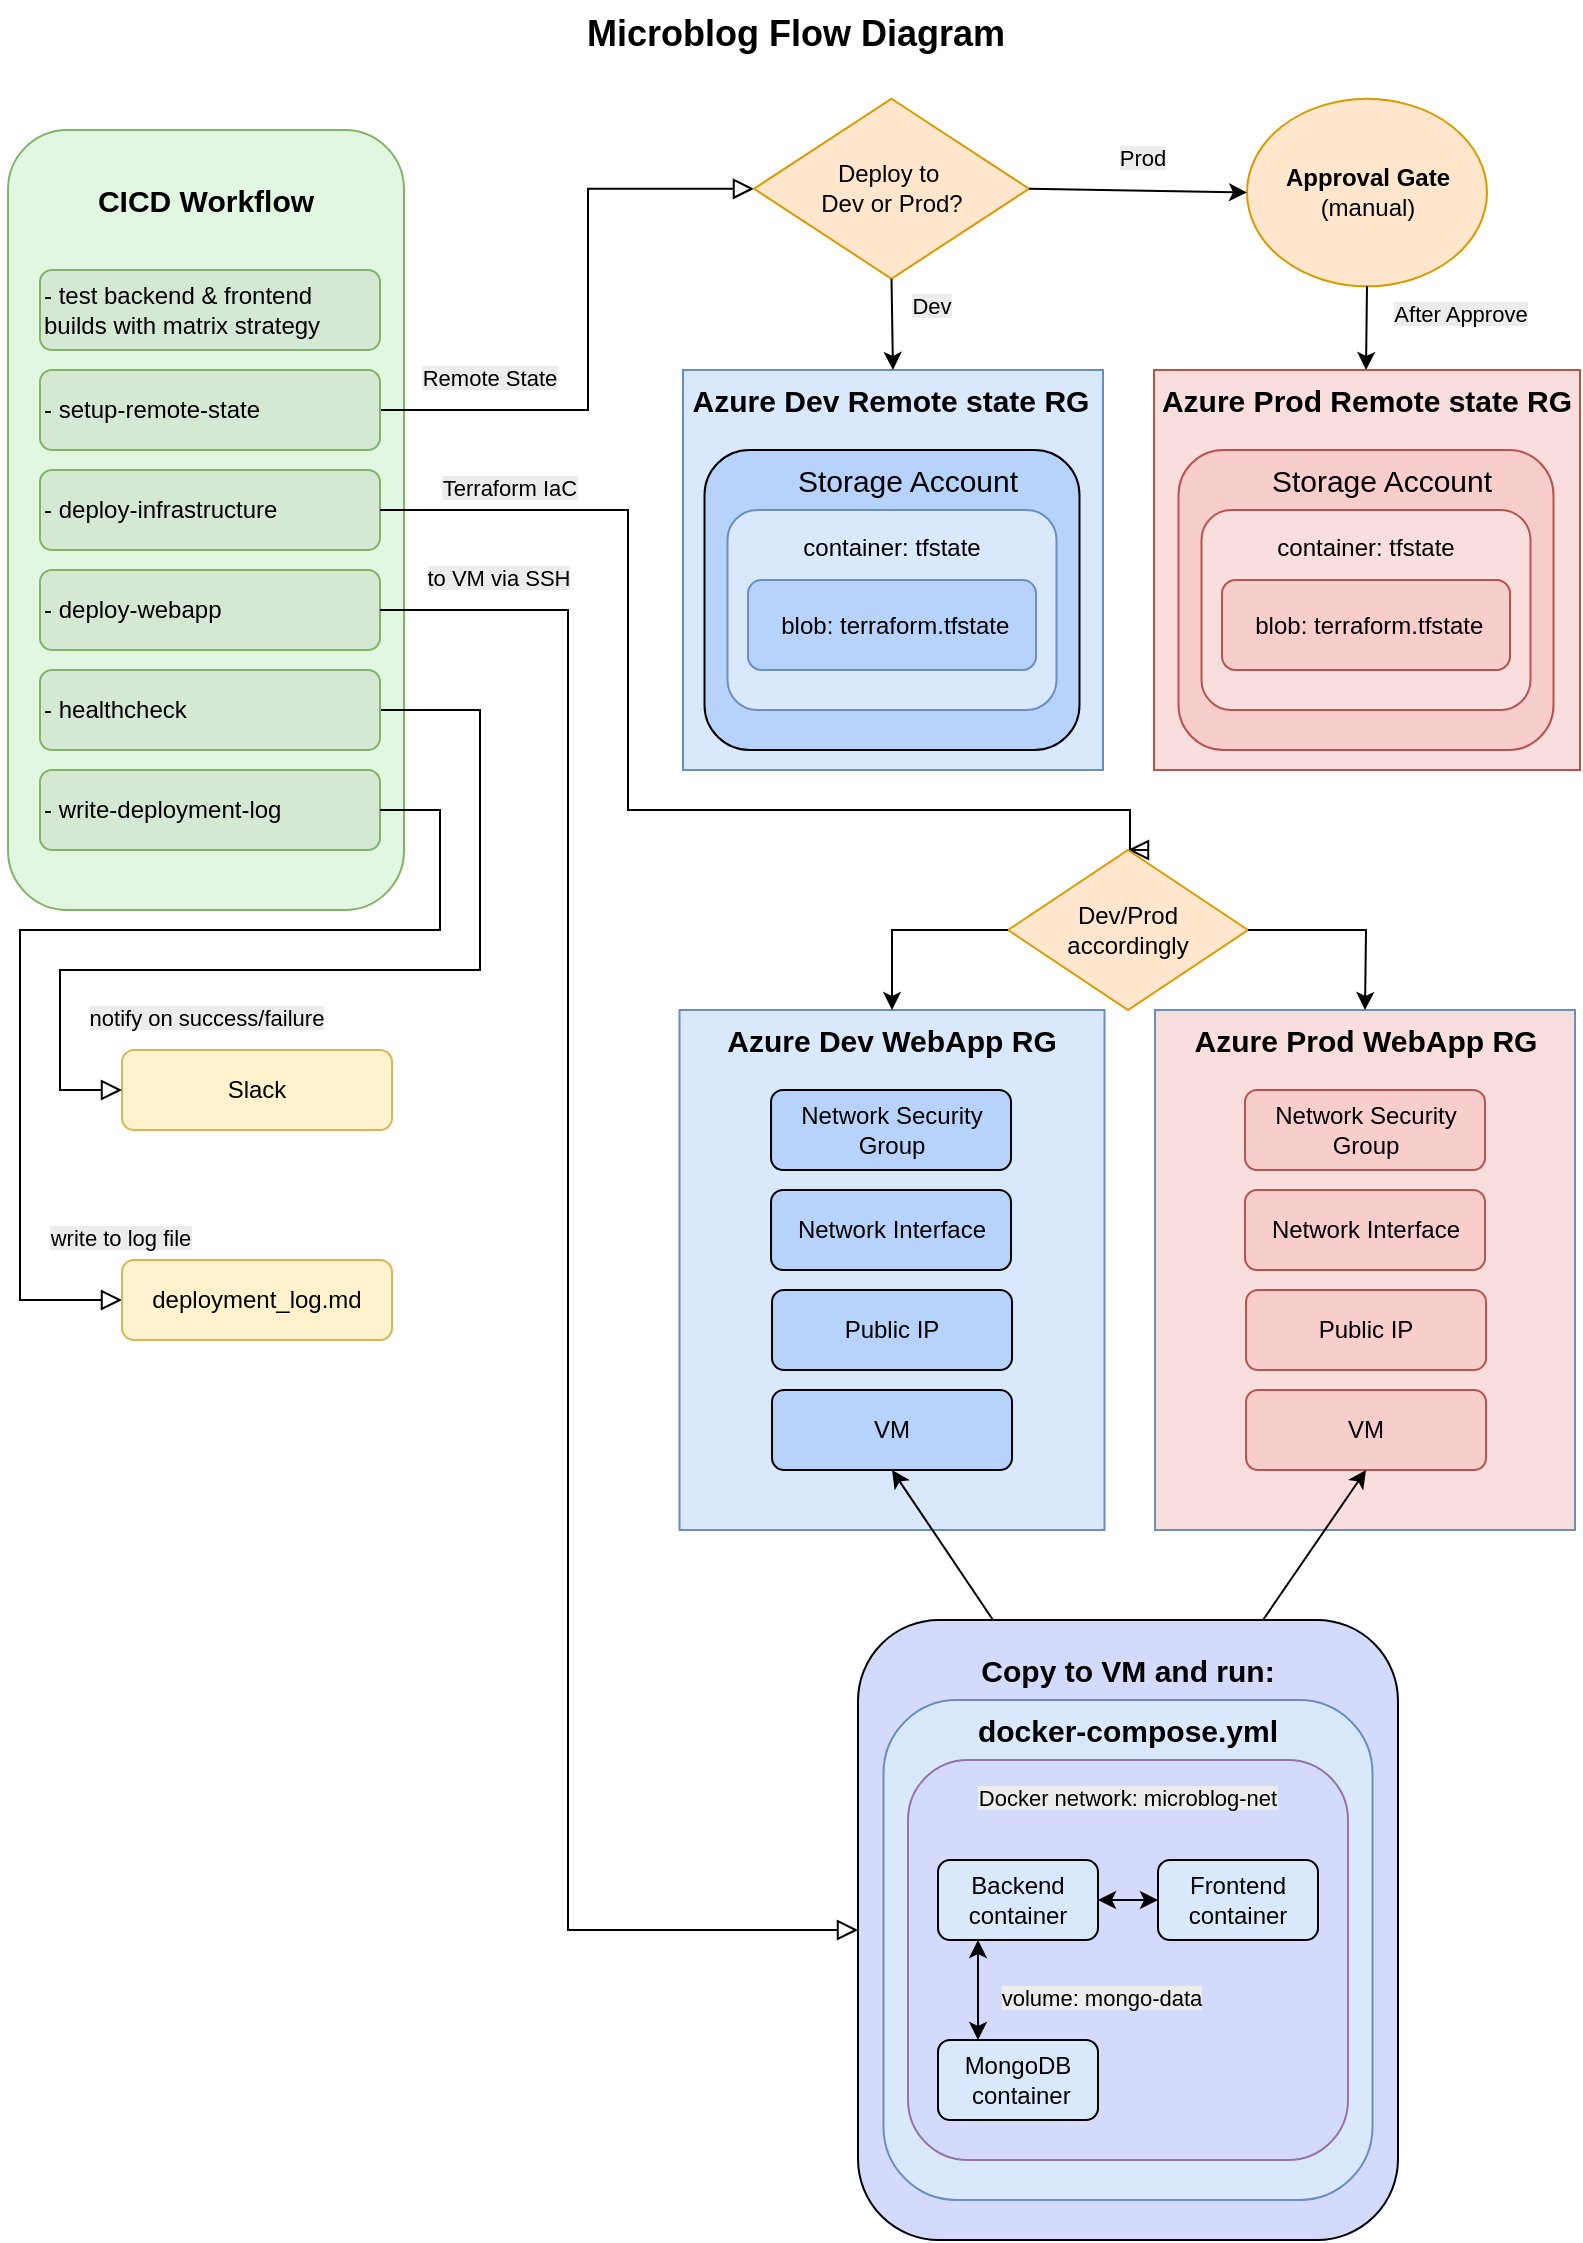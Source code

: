 <mxfile version="27.1.3">
  <diagram id="C5RBs43oDa-KdzZeNtuy" name="Page-1">
    <mxGraphModel dx="1123" dy="938" grid="1" gridSize="10" guides="1" tooltips="1" connect="1" arrows="1" fold="1" page="1" pageScale="1" pageWidth="827" pageHeight="1169" math="0" shadow="0">
      <root>
        <mxCell id="WIyWlLk6GJQsqaUBKTNV-0" />
        <mxCell id="WIyWlLk6GJQsqaUBKTNV-1" parent="WIyWlLk6GJQsqaUBKTNV-0" />
        <mxCell id="uGeiwuw3no8aLC1BFObc-26" value="" style="rounded=0;whiteSpace=wrap;html=1;fillColor=#dae8fc;strokeColor=#6c8ebf;" vertex="1" parent="WIyWlLk6GJQsqaUBKTNV-1">
          <mxGeometry x="355.76" y="525" width="212.5" height="260" as="geometry" />
        </mxCell>
        <mxCell id="uGeiwuw3no8aLC1BFObc-50" value="" style="rounded=1;whiteSpace=wrap;html=1;fillColor=#D3DAFC;strokeColor=#000000;" vertex="1" parent="WIyWlLk6GJQsqaUBKTNV-1">
          <mxGeometry x="445" y="830" width="270" height="310" as="geometry" />
        </mxCell>
        <mxCell id="uGeiwuw3no8aLC1BFObc-52" value="" style="rounded=1;whiteSpace=wrap;html=1;fillColor=#dae8fc;strokeColor=#6c8ebf;" vertex="1" parent="WIyWlLk6GJQsqaUBKTNV-1">
          <mxGeometry x="457.75" y="870" width="244.5" height="250" as="geometry" />
        </mxCell>
        <mxCell id="uGeiwuw3no8aLC1BFObc-54" value="" style="rounded=1;whiteSpace=wrap;html=1;fillColor=#D3DAFC;strokeColor=#9673a6;" vertex="1" parent="WIyWlLk6GJQsqaUBKTNV-1">
          <mxGeometry x="470" y="900" width="220" height="200" as="geometry" />
        </mxCell>
        <mxCell id="uGeiwuw3no8aLC1BFObc-2" value="" style="rounded=1;whiteSpace=wrap;html=1;fontSize=12;glass=0;strokeWidth=1;shadow=0;fillColor=#E2F7E1;strokeColor=#82b366;" vertex="1" parent="WIyWlLk6GJQsqaUBKTNV-1">
          <mxGeometry x="20" y="85" width="198" height="390" as="geometry" />
        </mxCell>
        <mxCell id="uGeiwuw3no8aLC1BFObc-14" value="" style="rounded=0;whiteSpace=wrap;html=1;fillColor=#dae8fc;strokeColor=#6c8ebf;" vertex="1" parent="WIyWlLk6GJQsqaUBKTNV-1">
          <mxGeometry x="357.5" y="205" width="210" height="200" as="geometry" />
        </mxCell>
        <mxCell id="uGeiwuw3no8aLC1BFObc-4" value="Slack" style="rounded=1;whiteSpace=wrap;html=1;fontSize=12;glass=0;strokeWidth=1;shadow=0;fillColor=#fff2cc;strokeColor=#d6b656;" vertex="1" parent="WIyWlLk6GJQsqaUBKTNV-1">
          <mxGeometry x="77" y="545" width="135" height="40" as="geometry" />
        </mxCell>
        <mxCell id="uGeiwuw3no8aLC1BFObc-6" value="" style="rounded=0;html=1;jettySize=auto;orthogonalLoop=1;fontSize=11;endArrow=block;endFill=0;endSize=8;strokeWidth=1;shadow=0;labelBackgroundColor=none;edgeStyle=orthogonalEdgeStyle;entryX=0;entryY=0.5;entryDx=0;entryDy=0;exitX=1;exitY=0.5;exitDx=0;exitDy=0;" edge="1" parent="WIyWlLk6GJQsqaUBKTNV-1" source="uGeiwuw3no8aLC1BFObc-21" target="uGeiwuw3no8aLC1BFObc-4">
          <mxGeometry relative="1" as="geometry">
            <mxPoint x="58.65" y="494.04" as="sourcePoint" />
            <mxPoint x="59" y="550" as="targetPoint" />
            <Array as="points">
              <mxPoint x="256" y="375" />
              <mxPoint x="256" y="505" />
              <mxPoint x="46" y="505" />
              <mxPoint x="46" y="565" />
            </Array>
          </mxGeometry>
        </mxCell>
        <mxCell id="uGeiwuw3no8aLC1BFObc-7" value="&lt;span style=&quot;color: rgb(0, 0, 0); font-family: Helvetica; font-size: 11px; font-style: normal; font-variant-ligatures: normal; font-variant-caps: normal; font-weight: 400; letter-spacing: normal; orphans: 2; text-indent: 0px; text-transform: none; widows: 2; word-spacing: 0px; -webkit-text-stroke-width: 0px; white-space: nowrap; background-color: rgb(236, 236, 236); text-decoration-thickness: initial; text-decoration-style: initial; text-decoration-color: initial; float: none; display: inline !important;&quot;&gt;notify on success/failure&lt;/span&gt;" style="text;whiteSpace=wrap;html=1;align=center;" vertex="1" parent="WIyWlLk6GJQsqaUBKTNV-1">
          <mxGeometry x="46.5" y="515" width="145" height="30" as="geometry" />
        </mxCell>
        <mxCell id="uGeiwuw3no8aLC1BFObc-11" value="" style="rounded=0;html=1;jettySize=auto;orthogonalLoop=1;fontSize=11;endArrow=block;endFill=0;endSize=8;strokeWidth=1;shadow=0;labelBackgroundColor=none;edgeStyle=orthogonalEdgeStyle;exitX=1;exitY=0.5;exitDx=0;exitDy=0;entryX=0;entryY=0.5;entryDx=0;entryDy=0;" edge="1" parent="WIyWlLk6GJQsqaUBKTNV-1" source="uGeiwuw3no8aLC1BFObc-19" target="uGeiwuw3no8aLC1BFObc-76">
          <mxGeometry relative="1" as="geometry">
            <mxPoint x="214" y="165" as="sourcePoint" />
            <mxPoint x="350" y="175" as="targetPoint" />
            <Array as="points">
              <mxPoint x="310" y="225" />
              <mxPoint x="310" y="114" />
            </Array>
          </mxGeometry>
        </mxCell>
        <mxCell id="uGeiwuw3no8aLC1BFObc-13" value="&lt;b style=&quot;color: light-dark(rgb(0, 0, 0), rgb(255, 255, 255)); background-color: transparent;&quot;&gt;&lt;font style=&quot;font-size: 15px;&quot;&gt;Azure Dev Remote state RG&lt;/font&gt;&lt;/b&gt;" style="text;whiteSpace=wrap;html=1;align=center;fontStyle=1" vertex="1" parent="WIyWlLk6GJQsqaUBKTNV-1">
          <mxGeometry x="357" y="205" width="209" height="30" as="geometry" />
        </mxCell>
        <mxCell id="uGeiwuw3no8aLC1BFObc-16" value="" style="rounded=1;whiteSpace=wrap;html=1;fontSize=12;glass=0;strokeWidth=1;shadow=0;fillColor=#B7D3FC;" vertex="1" parent="WIyWlLk6GJQsqaUBKTNV-1">
          <mxGeometry x="368.25" y="245" width="187.5" height="150" as="geometry" />
        </mxCell>
        <mxCell id="uGeiwuw3no8aLC1BFObc-20" value="&lt;span style=&quot;color: light-dark(rgb(0, 0, 0), rgb(255, 255, 255)); background-color: transparent;&quot;&gt;-&amp;nbsp;&lt;/span&gt;&lt;span style=&quot;color: light-dark(rgb(0, 0, 0), rgb(255, 255, 255)); background-color: transparent;&quot;&gt;deploy-infrastructure&lt;/span&gt;" style="rounded=1;whiteSpace=wrap;html=1;fontSize=12;glass=0;strokeWidth=1;shadow=0;align=left;fillColor=#d5e8d4;strokeColor=#82b366;" vertex="1" parent="WIyWlLk6GJQsqaUBKTNV-1">
          <mxGeometry x="36" y="255" width="170" height="40" as="geometry" />
        </mxCell>
        <mxCell id="uGeiwuw3no8aLC1BFObc-21" value="&lt;span style=&quot;color: light-dark(rgb(0, 0, 0), rgb(255, 255, 255)); background-color: transparent;&quot;&gt;-&amp;nbsp;&lt;/span&gt;&lt;span style=&quot;color: light-dark(rgb(0, 0, 0), rgb(255, 255, 255)); background-color: transparent;&quot;&gt;healthcheck&lt;/span&gt;" style="rounded=1;whiteSpace=wrap;html=1;fontSize=12;glass=0;strokeWidth=1;shadow=0;align=left;fillColor=#d5e8d4;strokeColor=#82b366;" vertex="1" parent="WIyWlLk6GJQsqaUBKTNV-1">
          <mxGeometry x="36" y="355" width="170" height="40" as="geometry" />
        </mxCell>
        <mxCell id="uGeiwuw3no8aLC1BFObc-22" value="&lt;span style=&quot;color: light-dark(rgb(0, 0, 0), rgb(255, 255, 255)); background-color: transparent;&quot;&gt;-&amp;nbsp;&lt;/span&gt;&lt;span style=&quot;color: light-dark(rgb(0, 0, 0), rgb(255, 255, 255)); background-color: transparent;&quot;&gt;deploy-webapp&lt;/span&gt;" style="rounded=1;whiteSpace=wrap;html=1;fontSize=12;glass=0;strokeWidth=1;shadow=0;align=left;fillColor=#d5e8d4;strokeColor=#82b366;" vertex="1" parent="WIyWlLk6GJQsqaUBKTNV-1">
          <mxGeometry x="36" y="305" width="170" height="40" as="geometry" />
        </mxCell>
        <mxCell id="uGeiwuw3no8aLC1BFObc-23" value="&lt;div&gt;&lt;div&gt;&lt;span style=&quot;background-color: transparent; color: light-dark(rgb(0, 0, 0), rgb(255, 255, 255));&quot;&gt;-&amp;nbsp;&lt;/span&gt;&lt;span style=&quot;background-color: transparent; color: light-dark(rgb(0, 0, 0), rgb(255, 255, 255));&quot;&gt;write-deployment-log&lt;/span&gt;&lt;br&gt;&lt;/div&gt;&lt;/div&gt;" style="rounded=1;whiteSpace=wrap;html=1;fontSize=12;glass=0;strokeWidth=1;shadow=0;align=left;fillColor=#d5e8d4;strokeColor=#82b366;" vertex="1" parent="WIyWlLk6GJQsqaUBKTNV-1">
          <mxGeometry x="36" y="405" width="170" height="40" as="geometry" />
        </mxCell>
        <mxCell id="uGeiwuw3no8aLC1BFObc-24" value="&lt;b style=&quot;color: light-dark(rgb(0, 0, 0), rgb(255, 255, 255)); background-color: transparent;&quot;&gt;&lt;font style=&quot;font-size: 15px;&quot;&gt;CICD Workflow&lt;/font&gt;&lt;/b&gt;" style="text;whiteSpace=wrap;html=1;align=center;" vertex="1" parent="WIyWlLk6GJQsqaUBKTNV-1">
          <mxGeometry x="39" y="105" width="160" height="30" as="geometry" />
        </mxCell>
        <mxCell id="uGeiwuw3no8aLC1BFObc-28" value="" style="rounded=0;html=1;jettySize=auto;orthogonalLoop=1;fontSize=11;endArrow=block;endFill=0;endSize=8;strokeWidth=1;shadow=0;labelBackgroundColor=none;edgeStyle=orthogonalEdgeStyle;exitX=1;exitY=0.5;exitDx=0;exitDy=0;entryX=0.5;entryY=0;entryDx=0;entryDy=0;" edge="1" parent="WIyWlLk6GJQsqaUBKTNV-1" source="uGeiwuw3no8aLC1BFObc-20" target="uGeiwuw3no8aLC1BFObc-102">
          <mxGeometry relative="1" as="geometry">
            <mxPoint x="374" y="45" as="sourcePoint" />
            <mxPoint x="580" y="445" as="targetPoint" />
            <Array as="points">
              <mxPoint x="330" y="275" />
              <mxPoint x="330" y="425" />
              <mxPoint x="581" y="425" />
            </Array>
          </mxGeometry>
        </mxCell>
        <mxCell id="uGeiwuw3no8aLC1BFObc-29" value="&lt;b style=&quot;color: light-dark(rgb(0, 0, 0), rgb(255, 255, 255)); background-color: transparent;&quot;&gt;&lt;font style=&quot;font-size: 15px;&quot;&gt;Azure Dev WebApp RG&lt;/font&gt;&lt;/b&gt;" style="text;whiteSpace=wrap;html=1;align=center;fontStyle=1" vertex="1" parent="WIyWlLk6GJQsqaUBKTNV-1">
          <mxGeometry x="376.01" y="525" width="172" height="30" as="geometry" />
        </mxCell>
        <mxCell id="uGeiwuw3no8aLC1BFObc-30" value="" style="rounded=0;html=1;jettySize=auto;orthogonalLoop=1;fontSize=11;endArrow=block;endFill=0;endSize=8;strokeWidth=1;shadow=0;labelBackgroundColor=none;edgeStyle=orthogonalEdgeStyle;exitX=1;exitY=0.5;exitDx=0;exitDy=0;entryX=0;entryY=0.5;entryDx=0;entryDy=0;" edge="1" parent="WIyWlLk6GJQsqaUBKTNV-1" source="uGeiwuw3no8aLC1BFObc-22" target="uGeiwuw3no8aLC1BFObc-50">
          <mxGeometry relative="1" as="geometry">
            <mxPoint x="176" y="325" as="sourcePoint" />
            <mxPoint x="290" y="925" as="targetPoint" />
            <Array as="points">
              <mxPoint x="300" y="325" />
              <mxPoint x="300" y="985" />
            </Array>
          </mxGeometry>
        </mxCell>
        <mxCell id="uGeiwuw3no8aLC1BFObc-31" value="Network Security Group" style="rounded=1;whiteSpace=wrap;html=1;fontSize=12;glass=0;strokeWidth=1;shadow=0;fillColor=#B7D3FC;" vertex="1" parent="WIyWlLk6GJQsqaUBKTNV-1">
          <mxGeometry x="401.51" y="565" width="120" height="40" as="geometry" />
        </mxCell>
        <mxCell id="uGeiwuw3no8aLC1BFObc-35" value="Network Interface" style="rounded=1;whiteSpace=wrap;html=1;fontSize=12;glass=0;strokeWidth=1;shadow=0;fillColor=#B7D3FC;" vertex="1" parent="WIyWlLk6GJQsqaUBKTNV-1">
          <mxGeometry x="401.51" y="615" width="120" height="40" as="geometry" />
        </mxCell>
        <mxCell id="uGeiwuw3no8aLC1BFObc-38" value="&lt;span style=&quot;font-size: 15px;&quot;&gt;Copy to VM and run:&lt;/span&gt;" style="text;whiteSpace=wrap;html=1;align=center;fontStyle=1" vertex="1" parent="WIyWlLk6GJQsqaUBKTNV-1">
          <mxGeometry x="488.19" y="840" width="183.63" height="30" as="geometry" />
        </mxCell>
        <mxCell id="uGeiwuw3no8aLC1BFObc-36" value="Backend container" style="rounded=1;whiteSpace=wrap;html=1;fontSize=12;glass=0;strokeWidth=1;shadow=0;align=center;fillColor=#DAE8FC;" vertex="1" parent="WIyWlLk6GJQsqaUBKTNV-1">
          <mxGeometry x="485" y="950" width="80" height="40" as="geometry" />
        </mxCell>
        <mxCell id="uGeiwuw3no8aLC1BFObc-39" value="Public IP" style="rounded=1;whiteSpace=wrap;html=1;fontSize=12;glass=0;strokeWidth=1;shadow=0;fillColor=#B7D3FC;strokeColor=#000000;" vertex="1" parent="WIyWlLk6GJQsqaUBKTNV-1">
          <mxGeometry x="402.01" y="665" width="120" height="40" as="geometry" />
        </mxCell>
        <mxCell id="uGeiwuw3no8aLC1BFObc-42" value="&lt;span style=&quot;font-size: 15px;&quot;&gt;docker-compose.yml&lt;/span&gt;" style="text;whiteSpace=wrap;html=1;align=center;fontStyle=1" vertex="1" parent="WIyWlLk6GJQsqaUBKTNV-1">
          <mxGeometry x="494" y="870" width="172" height="30" as="geometry" />
        </mxCell>
        <mxCell id="uGeiwuw3no8aLC1BFObc-43" value="Frontend container" style="rounded=1;whiteSpace=wrap;html=1;fontSize=12;glass=0;strokeWidth=1;shadow=0;align=center;fillColor=#DAE8FC;" vertex="1" parent="WIyWlLk6GJQsqaUBKTNV-1">
          <mxGeometry x="595" y="950" width="80" height="40" as="geometry" />
        </mxCell>
        <mxCell id="uGeiwuw3no8aLC1BFObc-44" value="MongoDB&lt;div&gt;&amp;nbsp;container&lt;/div&gt;" style="rounded=1;whiteSpace=wrap;html=1;fontSize=12;glass=0;strokeWidth=1;shadow=0;fillColor=#DAE8FC;" vertex="1" parent="WIyWlLk6GJQsqaUBKTNV-1">
          <mxGeometry x="485" y="1040" width="80" height="40" as="geometry" />
        </mxCell>
        <mxCell id="uGeiwuw3no8aLC1BFObc-45" value="" style="endArrow=classic;startArrow=classic;html=1;rounded=0;entryX=0.25;entryY=1;entryDx=0;entryDy=0;exitX=0.25;exitY=0;exitDx=0;exitDy=0;" edge="1" parent="WIyWlLk6GJQsqaUBKTNV-1" source="uGeiwuw3no8aLC1BFObc-44" target="uGeiwuw3no8aLC1BFObc-36">
          <mxGeometry width="50" height="50" relative="1" as="geometry">
            <mxPoint x="335" y="910" as="sourcePoint" />
            <mxPoint x="385" y="860" as="targetPoint" />
          </mxGeometry>
        </mxCell>
        <mxCell id="uGeiwuw3no8aLC1BFObc-46" value="" style="endArrow=classic;startArrow=classic;html=1;rounded=0;entryX=0;entryY=0.5;entryDx=0;entryDy=0;exitX=1;exitY=0.5;exitDx=0;exitDy=0;" edge="1" parent="WIyWlLk6GJQsqaUBKTNV-1" source="uGeiwuw3no8aLC1BFObc-36" target="uGeiwuw3no8aLC1BFObc-43">
          <mxGeometry width="50" height="50" relative="1" as="geometry">
            <mxPoint x="525" y="1030" as="sourcePoint" />
            <mxPoint x="525" y="1000" as="targetPoint" />
          </mxGeometry>
        </mxCell>
        <mxCell id="uGeiwuw3no8aLC1BFObc-49" value="&lt;span style=&quot;color: rgb(0, 0, 0); font-family: Helvetica; font-size: 11px; font-style: normal; font-variant-ligatures: normal; font-variant-caps: normal; font-weight: 400; letter-spacing: normal; orphans: 2; text-indent: 0px; text-transform: none; widows: 2; word-spacing: 0px; -webkit-text-stroke-width: 0px; white-space: nowrap; background-color: rgb(236, 236, 236); text-decoration-thickness: initial; text-decoration-style: initial; text-decoration-color: initial; float: none; display: inline !important;&quot;&gt;volume:&amp;nbsp;mongo-data&lt;/span&gt;" style="text;whiteSpace=wrap;html=1;align=center;" vertex="1" parent="WIyWlLk6GJQsqaUBKTNV-1">
          <mxGeometry x="504" y="1005" width="126" height="30" as="geometry" />
        </mxCell>
        <mxCell id="uGeiwuw3no8aLC1BFObc-56" value="&lt;span style=&quot;color: rgb(0, 0, 0); font-family: Helvetica; font-size: 11px; font-style: normal; font-variant-ligatures: normal; font-variant-caps: normal; font-weight: 400; letter-spacing: normal; orphans: 2; text-indent: 0px; text-transform: none; widows: 2; word-spacing: 0px; -webkit-text-stroke-width: 0px; white-space: nowrap; background-color: rgb(236, 236, 236); text-decoration-thickness: initial; text-decoration-style: initial; text-decoration-color: initial; float: none; display: inline !important;&quot;&gt;Docker network: microblog-net&lt;/span&gt;" style="text;whiteSpace=wrap;html=1;align=center;" vertex="1" parent="WIyWlLk6GJQsqaUBKTNV-1">
          <mxGeometry x="500" y="905" width="160" height="30" as="geometry" />
        </mxCell>
        <mxCell id="uGeiwuw3no8aLC1BFObc-59" value="&lt;b style=&quot;color: light-dark(rgb(0, 0, 0), rgb(255, 255, 255)); background-color: transparent;&quot;&gt;&lt;font style=&quot;font-size: 18px;&quot;&gt;Microblog Flow Diagram&lt;/font&gt;&lt;/b&gt;" style="text;whiteSpace=wrap;html=1;align=center;" vertex="1" parent="WIyWlLk6GJQsqaUBKTNV-1">
          <mxGeometry x="289" y="20" width="250" height="30" as="geometry" />
        </mxCell>
        <mxCell id="uGeiwuw3no8aLC1BFObc-19" value="&lt;span style=&quot;color: light-dark(rgb(0, 0, 0), rgb(255, 255, 255)); background-color: transparent;&quot;&gt;-&amp;nbsp;&lt;/span&gt;&lt;span style=&quot;color: light-dark(rgb(0, 0, 0), rgb(255, 255, 255)); background-color: transparent;&quot;&gt;setup-remote-state&lt;/span&gt;" style="rounded=1;whiteSpace=wrap;html=1;fontSize=12;glass=0;strokeWidth=1;shadow=0;align=left;fillColor=#d5e8d4;strokeColor=#82b366;" vertex="1" parent="WIyWlLk6GJQsqaUBKTNV-1">
          <mxGeometry x="36" y="205" width="170" height="40" as="geometry" />
        </mxCell>
        <mxCell id="uGeiwuw3no8aLC1BFObc-60" value="&lt;span style=&quot;color: light-dark(rgb(0, 0, 0), rgb(255, 255, 255)); background-color: transparent;&quot;&gt;&lt;font style=&quot;font-size: 12px;&quot;&gt;- test backend &amp;amp; frontend&amp;nbsp; &amp;nbsp; &amp;nbsp; &amp;nbsp; builds with matrix strategy&lt;/font&gt;&lt;/span&gt;" style="rounded=1;whiteSpace=wrap;html=1;fontSize=12;glass=0;strokeWidth=1;shadow=0;align=left;fillColor=#d5e8d4;strokeColor=#82b366;" vertex="1" parent="WIyWlLk6GJQsqaUBKTNV-1">
          <mxGeometry x="36" y="155" width="170" height="40" as="geometry" />
        </mxCell>
        <mxCell id="uGeiwuw3no8aLC1BFObc-62" value="" style="rounded=0;html=1;jettySize=auto;orthogonalLoop=1;fontSize=11;endArrow=block;endFill=0;endSize=8;strokeWidth=1;shadow=0;labelBackgroundColor=none;edgeStyle=orthogonalEdgeStyle;exitX=1;exitY=0.5;exitDx=0;exitDy=0;entryX=0;entryY=0.5;entryDx=0;entryDy=0;" edge="1" parent="WIyWlLk6GJQsqaUBKTNV-1" source="uGeiwuw3no8aLC1BFObc-23" target="uGeiwuw3no8aLC1BFObc-63">
          <mxGeometry relative="1" as="geometry">
            <mxPoint x="56" y="625" as="sourcePoint" />
            <mxPoint x="66" y="655" as="targetPoint" />
            <Array as="points">
              <mxPoint x="236" y="425" />
              <mxPoint x="236" y="485" />
              <mxPoint x="26" y="485" />
              <mxPoint x="26" y="670" />
            </Array>
          </mxGeometry>
        </mxCell>
        <mxCell id="uGeiwuw3no8aLC1BFObc-63" value="deployment_log.md" style="rounded=1;whiteSpace=wrap;html=1;fontSize=12;glass=0;strokeWidth=1;shadow=0;fillColor=#fff2cc;strokeColor=#d6b656;" vertex="1" parent="WIyWlLk6GJQsqaUBKTNV-1">
          <mxGeometry x="77" y="650" width="135" height="40" as="geometry" />
        </mxCell>
        <mxCell id="uGeiwuw3no8aLC1BFObc-64" value="&lt;span style=&quot;color: rgb(0, 0, 0); font-family: Helvetica; font-size: 11px; font-style: normal; font-variant-ligatures: normal; font-variant-caps: normal; font-weight: 400; letter-spacing: normal; orphans: 2; text-indent: 0px; text-transform: none; widows: 2; word-spacing: 0px; -webkit-text-stroke-width: 0px; white-space: nowrap; background-color: rgb(236, 236, 236); text-decoration-thickness: initial; text-decoration-style: initial; text-decoration-color: initial; float: none; display: inline !important;&quot;&gt;write to log file&lt;/span&gt;" style="text;whiteSpace=wrap;html=1;align=center;" vertex="1" parent="WIyWlLk6GJQsqaUBKTNV-1">
          <mxGeometry x="30" y="625" width="93" height="30" as="geometry" />
        </mxCell>
        <mxCell id="uGeiwuw3no8aLC1BFObc-67" value="&lt;span style=&quot;color: light-dark(rgb(0, 0, 0), rgb(255, 255, 255)); background-color: transparent;&quot;&gt;&lt;font style=&quot;font-size: 15px;&quot;&gt;Storage Account&lt;/font&gt;&lt;/span&gt;" style="text;whiteSpace=wrap;html=1;align=center;fontStyle=0" vertex="1" parent="WIyWlLk6GJQsqaUBKTNV-1">
          <mxGeometry x="384.5" y="245" width="170" height="30" as="geometry" />
        </mxCell>
        <mxCell id="uGeiwuw3no8aLC1BFObc-69" value="" style="rounded=1;whiteSpace=wrap;html=1;fontSize=12;glass=0;strokeWidth=1;shadow=0;fillColor=#dae8fc;strokeColor=#6c8ebf;" vertex="1" parent="WIyWlLk6GJQsqaUBKTNV-1">
          <mxGeometry x="379.75" y="275" width="164.5" height="100" as="geometry" />
        </mxCell>
        <mxCell id="uGeiwuw3no8aLC1BFObc-70" value="&lt;span style=&quot;color: rgb(0, 0, 0); font-family: Helvetica; font-size: 11px; font-style: normal; font-variant-ligatures: normal; font-variant-caps: normal; font-weight: 400; letter-spacing: normal; orphans: 2; text-indent: 0px; text-transform: none; widows: 2; word-spacing: 0px; -webkit-text-stroke-width: 0px; white-space: nowrap; background-color: rgb(236, 236, 236); text-decoration-thickness: initial; text-decoration-style: initial; text-decoration-color: initial; float: none; display: inline !important;&quot;&gt;to VM via SSH&lt;/span&gt;" style="text;whiteSpace=wrap;html=1;align=center;" vertex="1" parent="WIyWlLk6GJQsqaUBKTNV-1">
          <mxGeometry x="219.5" y="295" width="90.5" height="30" as="geometry" />
        </mxCell>
        <mxCell id="uGeiwuw3no8aLC1BFObc-71" value="&lt;span style=&quot;color: rgb(0, 0, 0); font-family: Helvetica; font-size: 11px; font-style: normal; font-variant-ligatures: normal; font-variant-caps: normal; font-weight: 400; letter-spacing: normal; orphans: 2; text-indent: 0px; text-transform: none; widows: 2; word-spacing: 0px; -webkit-text-stroke-width: 0px; white-space: nowrap; background-color: rgb(236, 236, 236); text-decoration-thickness: initial; text-decoration-style: initial; text-decoration-color: initial; float: none; display: inline !important;&quot;&gt;Terraform IaC&lt;/span&gt;" style="text;whiteSpace=wrap;html=1;align=center;" vertex="1" parent="WIyWlLk6GJQsqaUBKTNV-1">
          <mxGeometry x="226" y="250" width="90" height="20" as="geometry" />
        </mxCell>
        <mxCell id="uGeiwuw3no8aLC1BFObc-72" value="&amp;nbsp;blob: terraform.tfstate" style="rounded=1;whiteSpace=wrap;html=1;fillColor=#B7D3FC;strokeColor=#6c8ebf;" vertex="1" parent="WIyWlLk6GJQsqaUBKTNV-1">
          <mxGeometry x="390" y="310" width="144" height="45" as="geometry" />
        </mxCell>
        <mxCell id="uGeiwuw3no8aLC1BFObc-73" value="&lt;span style=&quot;text-align: left;&quot;&gt;container: tfstate&lt;/span&gt;" style="text;whiteSpace=wrap;html=1;align=center;fontStyle=0" vertex="1" parent="WIyWlLk6GJQsqaUBKTNV-1">
          <mxGeometry x="376.5" y="280" width="170" height="30" as="geometry" />
        </mxCell>
        <mxCell id="uGeiwuw3no8aLC1BFObc-74" value="VM" style="rounded=1;whiteSpace=wrap;html=1;fontSize=12;glass=0;strokeWidth=1;shadow=0;fillColor=#B7D3FC;strokeColor=#000000;" vertex="1" parent="WIyWlLk6GJQsqaUBKTNV-1">
          <mxGeometry x="402.01" y="715" width="120" height="40" as="geometry" />
        </mxCell>
        <mxCell id="uGeiwuw3no8aLC1BFObc-76" value="Deploy to&amp;nbsp;&lt;div&gt;Dev or Prod?&lt;/div&gt;" style="rhombus;whiteSpace=wrap;html=1;fillColor=#ffe6cc;strokeColor=#d79b00;" vertex="1" parent="WIyWlLk6GJQsqaUBKTNV-1">
          <mxGeometry x="393" y="69.38" width="137.5" height="90" as="geometry" />
        </mxCell>
        <mxCell id="uGeiwuw3no8aLC1BFObc-78" value="&lt;b&gt;Approval Gate&lt;/b&gt;&lt;br&gt;(manual)" style="ellipse;whiteSpace=wrap;html=1;fillColor=#ffe6cc;strokeColor=#d79b00;" vertex="1" parent="WIyWlLk6GJQsqaUBKTNV-1">
          <mxGeometry x="639.5" y="69.38" width="120" height="93.75" as="geometry" />
        </mxCell>
        <mxCell id="uGeiwuw3no8aLC1BFObc-79" value="" style="rounded=0;whiteSpace=wrap;html=1;fillColor=#F8DEDC;strokeColor=#6c8ebf;" vertex="1" parent="WIyWlLk6GJQsqaUBKTNV-1">
          <mxGeometry x="593.5" y="525" width="210" height="260" as="geometry" />
        </mxCell>
        <mxCell id="uGeiwuw3no8aLC1BFObc-80" value="" style="rounded=0;whiteSpace=wrap;html=1;fillColor=#F8DEDC;strokeColor=#b85450;" vertex="1" parent="WIyWlLk6GJQsqaUBKTNV-1">
          <mxGeometry x="593" y="205" width="213" height="200" as="geometry" />
        </mxCell>
        <mxCell id="uGeiwuw3no8aLC1BFObc-81" value="&lt;b style=&quot;color: light-dark(rgb(0, 0, 0), rgb(255, 255, 255)); background-color: transparent;&quot;&gt;&lt;font style=&quot;font-size: 15px;&quot;&gt;Azure Prod Remote state RG&lt;/font&gt;&lt;/b&gt;" style="text;whiteSpace=wrap;html=1;align=center;fontStyle=1" vertex="1" parent="WIyWlLk6GJQsqaUBKTNV-1">
          <mxGeometry x="594.5" y="205" width="209" height="30" as="geometry" />
        </mxCell>
        <mxCell id="uGeiwuw3no8aLC1BFObc-82" value="" style="rounded=1;whiteSpace=wrap;html=1;fontSize=12;glass=0;strokeWidth=1;shadow=0;fillColor=#f8cecc;strokeColor=#b85450;" vertex="1" parent="WIyWlLk6GJQsqaUBKTNV-1">
          <mxGeometry x="605.25" y="245" width="187.5" height="150" as="geometry" />
        </mxCell>
        <mxCell id="uGeiwuw3no8aLC1BFObc-84" value="Network Security Group" style="rounded=1;whiteSpace=wrap;html=1;fontSize=12;glass=0;strokeWidth=1;shadow=0;fillColor=#f8cecc;strokeColor=#b85450;" vertex="1" parent="WIyWlLk6GJQsqaUBKTNV-1">
          <mxGeometry x="638.51" y="565" width="120" height="40" as="geometry" />
        </mxCell>
        <mxCell id="uGeiwuw3no8aLC1BFObc-85" value="Network Interface" style="rounded=1;whiteSpace=wrap;html=1;fontSize=12;glass=0;strokeWidth=1;shadow=0;fillColor=#f8cecc;strokeColor=#b85450;" vertex="1" parent="WIyWlLk6GJQsqaUBKTNV-1">
          <mxGeometry x="638.51" y="615" width="120" height="40" as="geometry" />
        </mxCell>
        <mxCell id="uGeiwuw3no8aLC1BFObc-86" value="Public IP" style="rounded=1;whiteSpace=wrap;html=1;fontSize=12;glass=0;strokeWidth=1;shadow=0;fillColor=#f8cecc;strokeColor=#b85450;" vertex="1" parent="WIyWlLk6GJQsqaUBKTNV-1">
          <mxGeometry x="639.01" y="665" width="120" height="40" as="geometry" />
        </mxCell>
        <mxCell id="uGeiwuw3no8aLC1BFObc-87" value="&lt;span style=&quot;color: light-dark(rgb(0, 0, 0), rgb(255, 255, 255)); background-color: transparent;&quot;&gt;&lt;font style=&quot;font-size: 15px;&quot;&gt;Storage Account&lt;/font&gt;&lt;/span&gt;" style="text;whiteSpace=wrap;html=1;align=center;fontStyle=0" vertex="1" parent="WIyWlLk6GJQsqaUBKTNV-1">
          <mxGeometry x="621.5" y="245" width="170" height="30" as="geometry" />
        </mxCell>
        <mxCell id="uGeiwuw3no8aLC1BFObc-88" value="" style="rounded=1;whiteSpace=wrap;html=1;fontSize=12;glass=0;strokeWidth=1;shadow=0;fillColor=#F8DEDC;strokeColor=#b85450;" vertex="1" parent="WIyWlLk6GJQsqaUBKTNV-1">
          <mxGeometry x="616.75" y="275" width="164.5" height="100" as="geometry" />
        </mxCell>
        <mxCell id="uGeiwuw3no8aLC1BFObc-89" value="&amp;nbsp;blob: terraform.tfstate" style="rounded=1;whiteSpace=wrap;html=1;fillColor=#f8cecc;strokeColor=#b85450;" vertex="1" parent="WIyWlLk6GJQsqaUBKTNV-1">
          <mxGeometry x="627" y="310" width="144" height="45" as="geometry" />
        </mxCell>
        <mxCell id="uGeiwuw3no8aLC1BFObc-90" value="&lt;span style=&quot;text-align: left;&quot;&gt;container: tfstate&lt;/span&gt;" style="text;whiteSpace=wrap;html=1;align=center;fontStyle=0" vertex="1" parent="WIyWlLk6GJQsqaUBKTNV-1">
          <mxGeometry x="613.5" y="280" width="170" height="30" as="geometry" />
        </mxCell>
        <mxCell id="uGeiwuw3no8aLC1BFObc-91" value="VM" style="rounded=1;whiteSpace=wrap;html=1;fontSize=12;glass=0;strokeWidth=1;shadow=0;fillColor=#f8cecc;strokeColor=#b85450;" vertex="1" parent="WIyWlLk6GJQsqaUBKTNV-1">
          <mxGeometry x="639.01" y="715" width="120" height="40" as="geometry" />
        </mxCell>
        <mxCell id="uGeiwuw3no8aLC1BFObc-92" value="&lt;b style=&quot;color: light-dark(rgb(0, 0, 0), rgb(255, 255, 255)); background-color: transparent;&quot;&gt;&lt;font style=&quot;font-size: 15px;&quot;&gt;Azure Prod WebApp RG&lt;/font&gt;&lt;/b&gt;" style="text;whiteSpace=wrap;html=1;align=center;fontStyle=1" vertex="1" parent="WIyWlLk6GJQsqaUBKTNV-1">
          <mxGeometry x="606.63" y="525" width="183.75" height="30" as="geometry" />
        </mxCell>
        <mxCell id="uGeiwuw3no8aLC1BFObc-93" value="" style="endArrow=classic;html=1;rounded=0;entryX=0;entryY=0.5;entryDx=0;entryDy=0;exitX=1;exitY=0.5;exitDx=0;exitDy=0;" edge="1" parent="WIyWlLk6GJQsqaUBKTNV-1" source="uGeiwuw3no8aLC1BFObc-76" target="uGeiwuw3no8aLC1BFObc-78">
          <mxGeometry width="50" height="50" relative="1" as="geometry">
            <mxPoint x="475.75" y="475" as="sourcePoint" />
            <mxPoint x="525.75" y="425" as="targetPoint" />
          </mxGeometry>
        </mxCell>
        <mxCell id="uGeiwuw3no8aLC1BFObc-94" value="&lt;span style=&quot;color: rgb(0, 0, 0); font-family: Helvetica; font-size: 11px; font-style: normal; font-variant-ligatures: normal; font-variant-caps: normal; font-weight: 400; letter-spacing: normal; orphans: 2; text-indent: 0px; text-transform: none; widows: 2; word-spacing: 0px; -webkit-text-stroke-width: 0px; white-space: nowrap; background-color: rgb(236, 236, 236); text-decoration-thickness: initial; text-decoration-style: initial; text-decoration-color: initial; float: none; display: inline !important;&quot;&gt;Dev&lt;/span&gt;" style="text;whiteSpace=wrap;html=1;align=center;" vertex="1" parent="WIyWlLk6GJQsqaUBKTNV-1">
          <mxGeometry x="462" y="159.38" width="39.75" height="20" as="geometry" />
        </mxCell>
        <mxCell id="uGeiwuw3no8aLC1BFObc-95" value="&lt;span style=&quot;color: rgb(0, 0, 0); font-family: Helvetica; font-size: 11px; font-style: normal; font-variant-ligatures: normal; font-variant-caps: normal; font-weight: 400; letter-spacing: normal; orphans: 2; text-indent: 0px; text-transform: none; widows: 2; word-spacing: 0px; -webkit-text-stroke-width: 0px; white-space: nowrap; background-color: rgb(236, 236, 236); text-decoration-thickness: initial; text-decoration-style: initial; text-decoration-color: initial; float: none; display: inline !important;&quot;&gt;Prod&lt;/span&gt;" style="text;whiteSpace=wrap;html=1;align=center;" vertex="1" parent="WIyWlLk6GJQsqaUBKTNV-1">
          <mxGeometry x="568.26" y="85" width="39" height="30" as="geometry" />
        </mxCell>
        <mxCell id="uGeiwuw3no8aLC1BFObc-96" value="" style="endArrow=classic;html=1;rounded=0;exitX=0.5;exitY=1;exitDx=0;exitDy=0;entryX=0.5;entryY=0;entryDx=0;entryDy=0;" edge="1" parent="WIyWlLk6GJQsqaUBKTNV-1" source="uGeiwuw3no8aLC1BFObc-76" target="uGeiwuw3no8aLC1BFObc-14">
          <mxGeometry width="50" height="50" relative="1" as="geometry">
            <mxPoint x="455" y="475" as="sourcePoint" />
            <mxPoint x="505" y="425" as="targetPoint" />
          </mxGeometry>
        </mxCell>
        <mxCell id="uGeiwuw3no8aLC1BFObc-97" value="" style="endArrow=classic;html=1;rounded=0;exitX=0.5;exitY=1;exitDx=0;exitDy=0;entryX=0.5;entryY=0;entryDx=0;entryDy=0;" edge="1" parent="WIyWlLk6GJQsqaUBKTNV-1" source="uGeiwuw3no8aLC1BFObc-78" target="uGeiwuw3no8aLC1BFObc-81">
          <mxGeometry width="50" height="50" relative="1" as="geometry">
            <mxPoint x="396.75" y="195" as="sourcePoint" />
            <mxPoint x="397.75" y="241" as="targetPoint" />
          </mxGeometry>
        </mxCell>
        <mxCell id="uGeiwuw3no8aLC1BFObc-101" value="&lt;span style=&quot;color: rgb(0, 0, 0); font-family: Helvetica; font-size: 11px; font-style: normal; font-variant-ligatures: normal; font-variant-caps: normal; font-weight: 400; letter-spacing: normal; orphans: 2; text-indent: 0px; text-transform: none; widows: 2; word-spacing: 0px; -webkit-text-stroke-width: 0px; white-space: nowrap; background-color: rgb(236, 236, 236); text-decoration-thickness: initial; text-decoration-style: initial; text-decoration-color: initial; float: none; display: inline !important;&quot;&gt;Remote State&lt;/span&gt;" style="text;whiteSpace=wrap;html=1;align=center;" vertex="1" parent="WIyWlLk6GJQsqaUBKTNV-1">
          <mxGeometry x="216" y="195" width="90" height="20" as="geometry" />
        </mxCell>
        <mxCell id="uGeiwuw3no8aLC1BFObc-102" value="Dev/Prod&lt;div&gt;accordingly&lt;/div&gt;" style="rhombus;whiteSpace=wrap;html=1;fillColor=#ffe6cc;strokeColor=#d79b00;" vertex="1" parent="WIyWlLk6GJQsqaUBKTNV-1">
          <mxGeometry x="520" y="445" width="120" height="80" as="geometry" />
        </mxCell>
        <mxCell id="uGeiwuw3no8aLC1BFObc-104" value="&lt;span style=&quot;color: rgb(0, 0, 0); font-family: Helvetica; font-size: 11px; font-style: normal; font-variant-ligatures: normal; font-variant-caps: normal; font-weight: 400; letter-spacing: normal; orphans: 2; text-indent: 0px; text-transform: none; widows: 2; word-spacing: 0px; -webkit-text-stroke-width: 0px; white-space: nowrap; background-color: rgb(236, 236, 236); text-decoration-thickness: initial; text-decoration-style: initial; text-decoration-color: initial; float: none; display: inline !important;&quot;&gt;After Approve&lt;/span&gt;" style="text;whiteSpace=wrap;html=1;align=center;" vertex="1" parent="WIyWlLk6GJQsqaUBKTNV-1">
          <mxGeometry x="703" y="163.13" width="87" height="30" as="geometry" />
        </mxCell>
        <mxCell id="uGeiwuw3no8aLC1BFObc-105" value="" style="endArrow=classic;html=1;rounded=0;entryX=0.5;entryY=0;entryDx=0;entryDy=0;exitX=1;exitY=0.5;exitDx=0;exitDy=0;" edge="1" parent="WIyWlLk6GJQsqaUBKTNV-1" source="uGeiwuw3no8aLC1BFObc-102" target="uGeiwuw3no8aLC1BFObc-92">
          <mxGeometry width="50" height="50" relative="1" as="geometry">
            <mxPoint x="520" y="495" as="sourcePoint" />
            <mxPoint x="570" y="445" as="targetPoint" />
            <Array as="points">
              <mxPoint x="699" y="485" />
            </Array>
          </mxGeometry>
        </mxCell>
        <mxCell id="uGeiwuw3no8aLC1BFObc-106" value="" style="endArrow=classic;html=1;rounded=0;entryX=0.5;entryY=0;entryDx=0;entryDy=0;exitX=0;exitY=0.5;exitDx=0;exitDy=0;" edge="1" parent="WIyWlLk6GJQsqaUBKTNV-1" source="uGeiwuw3no8aLC1BFObc-102" target="uGeiwuw3no8aLC1BFObc-29">
          <mxGeometry width="50" height="50" relative="1" as="geometry">
            <mxPoint x="690" y="485" as="sourcePoint" />
            <mxPoint x="740" y="525" as="targetPoint" />
            <Array as="points">
              <mxPoint x="462" y="485" />
            </Array>
          </mxGeometry>
        </mxCell>
        <mxCell id="uGeiwuw3no8aLC1BFObc-107" value="" style="endArrow=classic;html=1;rounded=0;exitX=0.75;exitY=0;exitDx=0;exitDy=0;entryX=0.5;entryY=1;entryDx=0;entryDy=0;" edge="1" parent="WIyWlLk6GJQsqaUBKTNV-1" source="uGeiwuw3no8aLC1BFObc-50" target="uGeiwuw3no8aLC1BFObc-91">
          <mxGeometry width="50" height="50" relative="1" as="geometry">
            <mxPoint x="520" y="705" as="sourcePoint" />
            <mxPoint x="630" y="810" as="targetPoint" />
          </mxGeometry>
        </mxCell>
        <mxCell id="uGeiwuw3no8aLC1BFObc-108" value="" style="endArrow=classic;html=1;rounded=0;exitX=0.25;exitY=0;exitDx=0;exitDy=0;entryX=0.5;entryY=1;entryDx=0;entryDy=0;" edge="1" parent="WIyWlLk6GJQsqaUBKTNV-1" source="uGeiwuw3no8aLC1BFObc-50" target="uGeiwuw3no8aLC1BFObc-74">
          <mxGeometry width="50" height="50" relative="1" as="geometry">
            <mxPoint x="520" y="705" as="sourcePoint" />
            <mxPoint x="540" y="820" as="targetPoint" />
          </mxGeometry>
        </mxCell>
      </root>
    </mxGraphModel>
  </diagram>
</mxfile>
